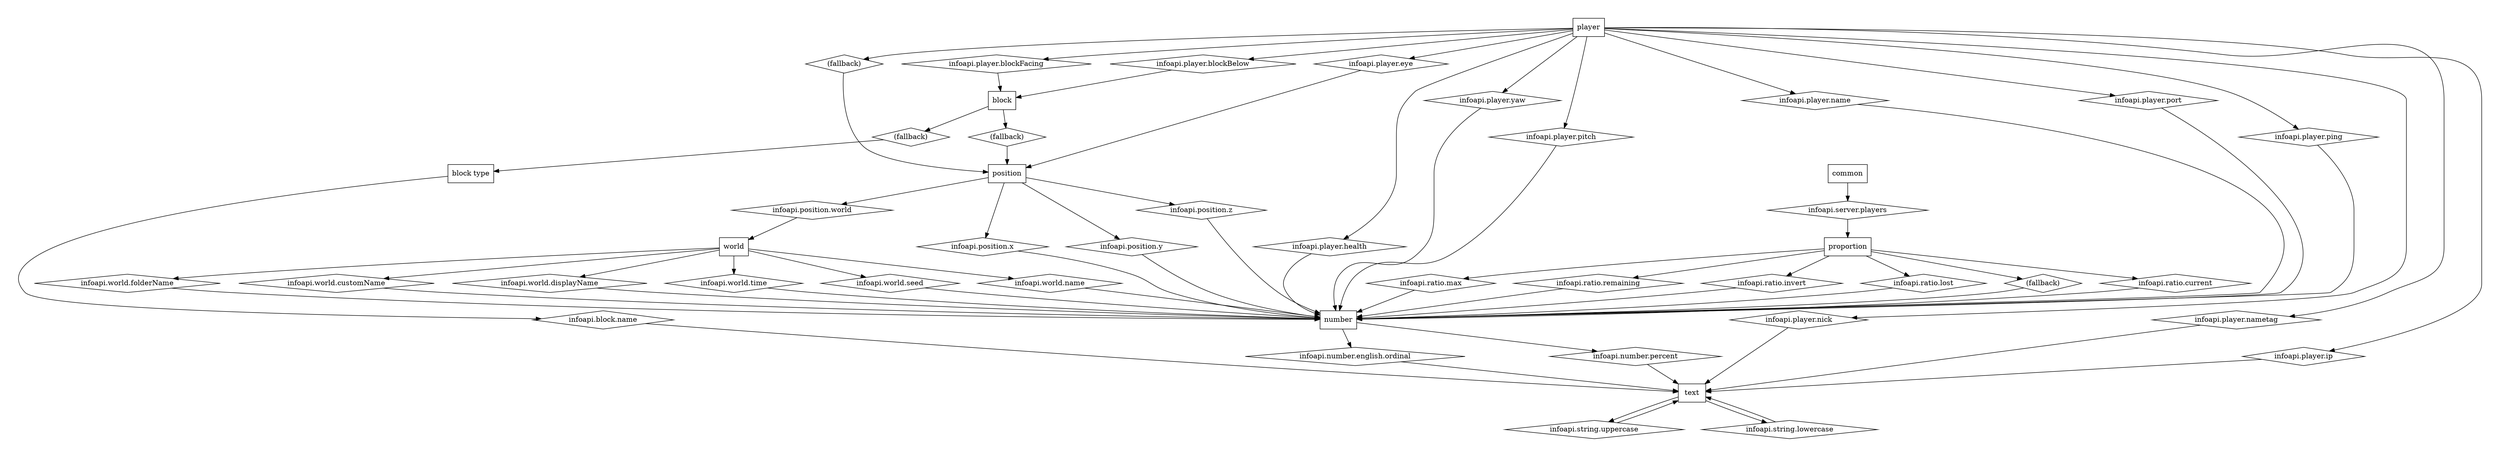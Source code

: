 digraph InfoAPI_Defaults {
	graph [pad=0.5, nodesep=0.5];
	SOFe_InfoAPI_StringInfo [label = "text", shape = "box"]
	SOFe_InfoAPI_NumberInfo [label = "number", shape = "box"]
	SOFe_InfoAPI_RatioInfo [label = "proportion", shape = "box"]
	SOFe_InfoAPI_PositionInfo [label = "position", shape = "box"]
	SOFe_InfoAPI_WorldInfo [label = "world", shape = "box"]
	SOFe_InfoAPI_BlockTypeInfo [label = "block type", shape = "box"]
	SOFe_InfoAPI_BlockInfo [label = "block", shape = "box"]
	SOFe_InfoAPI_CommonInfo [label = "common", shape = "box"]
	SOFe_InfoAPI_PlayerInfo [label = "player", shape = "box"]
	_anon_edge_0 [label = "infoapi.string.uppercase", shape = "diamond"]
	SOFe_InfoAPI_StringInfo -> _anon_edge_0
	_anon_edge_0 -> SOFe_InfoAPI_StringInfo
	_anon_edge_1 [label = "infoapi.string.lowercase", shape = "diamond"]
	SOFe_InfoAPI_StringInfo -> _anon_edge_1
	_anon_edge_1 -> SOFe_InfoAPI_StringInfo
	_anon_edge_2 [label = "infoapi.number.english.ordinal", shape = "diamond"]
	SOFe_InfoAPI_NumberInfo -> _anon_edge_2
	_anon_edge_2 -> SOFe_InfoAPI_StringInfo
	_anon_edge_3 [label = "infoapi.number.percent", shape = "diamond"]
	SOFe_InfoAPI_NumberInfo -> _anon_edge_3
	_anon_edge_3 -> SOFe_InfoAPI_StringInfo
	_anon_edge_4 [label = "infoapi.ratio.current", shape = "diamond"]
	SOFe_InfoAPI_RatioInfo -> _anon_edge_4
	_anon_edge_4 -> SOFe_InfoAPI_NumberInfo
	_anon_edge_5 [label = "infoapi.ratio.max", shape = "diamond"]
	SOFe_InfoAPI_RatioInfo -> _anon_edge_5
	_anon_edge_5 -> SOFe_InfoAPI_NumberInfo
	_anon_edge_6 [label = "infoapi.ratio.remaining", shape = "diamond"]
	SOFe_InfoAPI_RatioInfo -> _anon_edge_6
	_anon_edge_6 -> SOFe_InfoAPI_NumberInfo
	_anon_edge_7 [label = "infoapi.ratio.invert", shape = "diamond"]
	SOFe_InfoAPI_RatioInfo -> _anon_edge_7
	_anon_edge_7 -> SOFe_InfoAPI_NumberInfo
	_anon_edge_8 [label = "infoapi.ratio.lost", shape = "diamond"]
	SOFe_InfoAPI_RatioInfo -> _anon_edge_8
	_anon_edge_8 -> SOFe_InfoAPI_NumberInfo
	_anon_edge_9 [label = "(fallback)", shape = "diamond"]
	SOFe_InfoAPI_RatioInfo -> _anon_edge_9
	_anon_edge_9 -> SOFe_InfoAPI_NumberInfo
	_anon_edge_10 [label = "infoapi.position.x", shape = "diamond"]
	SOFe_InfoAPI_PositionInfo -> _anon_edge_10
	_anon_edge_10 -> SOFe_InfoAPI_NumberInfo
	_anon_edge_11 [label = "infoapi.position.y", shape = "diamond"]
	SOFe_InfoAPI_PositionInfo -> _anon_edge_11
	_anon_edge_11 -> SOFe_InfoAPI_NumberInfo
	_anon_edge_12 [label = "infoapi.position.z", shape = "diamond"]
	SOFe_InfoAPI_PositionInfo -> _anon_edge_12
	_anon_edge_12 -> SOFe_InfoAPI_NumberInfo
	_anon_edge_13 [label = "infoapi.position.world", shape = "diamond"]
	SOFe_InfoAPI_PositionInfo -> _anon_edge_13
	_anon_edge_13 -> SOFe_InfoAPI_WorldInfo
	_anon_edge_14 [label = "infoapi.world.name", shape = "diamond"]
	SOFe_InfoAPI_WorldInfo -> _anon_edge_14
	_anon_edge_14 -> SOFe_InfoAPI_NumberInfo
	_anon_edge_15 [label = "infoapi.world.folderName", shape = "diamond"]
	SOFe_InfoAPI_WorldInfo -> _anon_edge_15
	_anon_edge_15 -> SOFe_InfoAPI_NumberInfo
	_anon_edge_16 [label = "infoapi.world.customName", shape = "diamond"]
	SOFe_InfoAPI_WorldInfo -> _anon_edge_16
	_anon_edge_16 -> SOFe_InfoAPI_NumberInfo
	_anon_edge_17 [label = "infoapi.world.displayName", shape = "diamond"]
	SOFe_InfoAPI_WorldInfo -> _anon_edge_17
	_anon_edge_17 -> SOFe_InfoAPI_NumberInfo
	_anon_edge_18 [label = "infoapi.world.time", shape = "diamond"]
	SOFe_InfoAPI_WorldInfo -> _anon_edge_18
	_anon_edge_18 -> SOFe_InfoAPI_NumberInfo
	_anon_edge_19 [label = "infoapi.world.seed", shape = "diamond"]
	SOFe_InfoAPI_WorldInfo -> _anon_edge_19
	_anon_edge_19 -> SOFe_InfoAPI_NumberInfo
	_anon_edge_20 [label = "infoapi.block.name", shape = "diamond"]
	SOFe_InfoAPI_BlockTypeInfo -> _anon_edge_20
	_anon_edge_20 -> SOFe_InfoAPI_StringInfo
	_anon_edge_21 [label = "(fallback)", shape = "diamond"]
	SOFe_InfoAPI_BlockInfo -> _anon_edge_21
	_anon_edge_21 -> SOFe_InfoAPI_PositionInfo
	_anon_edge_22 [label = "(fallback)", shape = "diamond"]
	SOFe_InfoAPI_BlockInfo -> _anon_edge_22
	_anon_edge_22 -> SOFe_InfoAPI_BlockTypeInfo
	_anon_edge_23 [label = "infoapi.server.players", shape = "diamond"]
	SOFe_InfoAPI_CommonInfo -> _anon_edge_23
	_anon_edge_23 -> SOFe_InfoAPI_RatioInfo
	_anon_edge_24 [label = "infoapi.player.name", shape = "diamond"]
	SOFe_InfoAPI_PlayerInfo -> _anon_edge_24
	_anon_edge_24 -> SOFe_InfoAPI_NumberInfo
	_anon_edge_25 [label = "infoapi.player.port", shape = "diamond"]
	SOFe_InfoAPI_PlayerInfo -> _anon_edge_25
	_anon_edge_25 -> SOFe_InfoAPI_NumberInfo
	_anon_edge_26 [label = "infoapi.player.ping", shape = "diamond"]
	SOFe_InfoAPI_PlayerInfo -> _anon_edge_26
	_anon_edge_26 -> SOFe_InfoAPI_NumberInfo
	_anon_edge_27 [label = "infoapi.player.health", shape = "diamond"]
	SOFe_InfoAPI_PlayerInfo -> _anon_edge_27
	_anon_edge_27 -> SOFe_InfoAPI_NumberInfo
	_anon_edge_28 [label = "infoapi.player.yaw", shape = "diamond"]
	SOFe_InfoAPI_PlayerInfo -> _anon_edge_28
	_anon_edge_28 -> SOFe_InfoAPI_NumberInfo
	_anon_edge_29 [label = "infoapi.player.pitch", shape = "diamond"]
	SOFe_InfoAPI_PlayerInfo -> _anon_edge_29
	_anon_edge_29 -> SOFe_InfoAPI_NumberInfo
	_anon_edge_30 [label = "infoapi.player.nick", shape = "diamond"]
	SOFe_InfoAPI_PlayerInfo -> _anon_edge_30
	_anon_edge_30 -> SOFe_InfoAPI_StringInfo
	_anon_edge_31 [label = "infoapi.player.nametag", shape = "diamond"]
	SOFe_InfoAPI_PlayerInfo -> _anon_edge_31
	_anon_edge_31 -> SOFe_InfoAPI_StringInfo
	_anon_edge_32 [label = "infoapi.player.ip", shape = "diamond"]
	SOFe_InfoAPI_PlayerInfo -> _anon_edge_32
	_anon_edge_32 -> SOFe_InfoAPI_StringInfo
	_anon_edge_33 [label = "infoapi.player.eye", shape = "diamond"]
	SOFe_InfoAPI_PlayerInfo -> _anon_edge_33
	_anon_edge_33 -> SOFe_InfoAPI_PositionInfo
	_anon_edge_34 [label = "(fallback)", shape = "diamond"]
	SOFe_InfoAPI_PlayerInfo -> _anon_edge_34
	_anon_edge_34 -> SOFe_InfoAPI_PositionInfo
	_anon_edge_35 [label = "infoapi.player.blockBelow", shape = "diamond"]
	SOFe_InfoAPI_PlayerInfo -> _anon_edge_35
	_anon_edge_35 -> SOFe_InfoAPI_BlockInfo
	_anon_edge_36 [label = "infoapi.player.blockFacing", shape = "diamond"]
	SOFe_InfoAPI_PlayerInfo -> _anon_edge_36
	_anon_edge_36 -> SOFe_InfoAPI_BlockInfo
}
